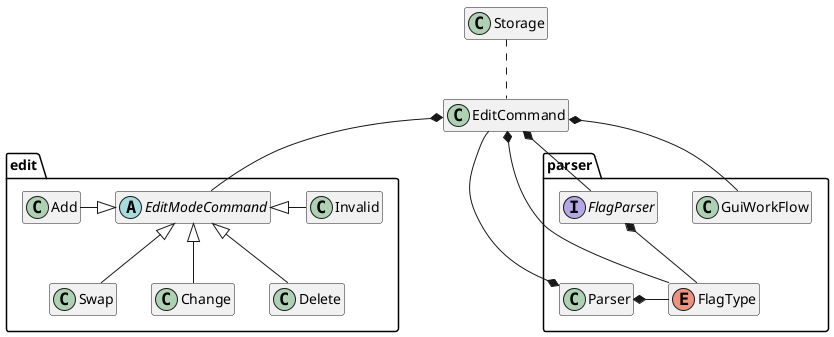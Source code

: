 @startuml
'https://plantuml.com/sequence-diagram

hide fields
hide methods

package edit {
abstract class EditModeCommand
class Add
class Change
class Delete
class Swap
class Invalid
}

package parser {
interface FlagParser
enum FlagType
class Parser
class GuiWorkFlow
}

class EditCommand
class Storage

Add -right-^ EditModeCommand
Change -up-^ EditModeCommand
Delete -up-^ EditModeCommand
Swap -up-^ EditModeCommand
Invalid -left-^ EditModeCommand

EditModeCommand -up-* EditCommand
GuiWorkFlow -up-* EditCommand

Storage .down. EditCommand

FlagType -up-* FlagParser
FlagType -up-* EditCommand
FlagType -right-* Parser

FlagParser -left-* EditCommand

EditCommand -down-* Parser
@enduml